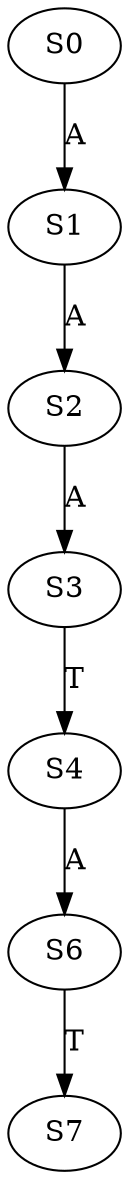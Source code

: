 strict digraph  {
	S0 -> S1 [ label = A ];
	S1 -> S2 [ label = A ];
	S2 -> S3 [ label = A ];
	S3 -> S4 [ label = T ];
	S4 -> S6 [ label = A ];
	S6 -> S7 [ label = T ];
}
